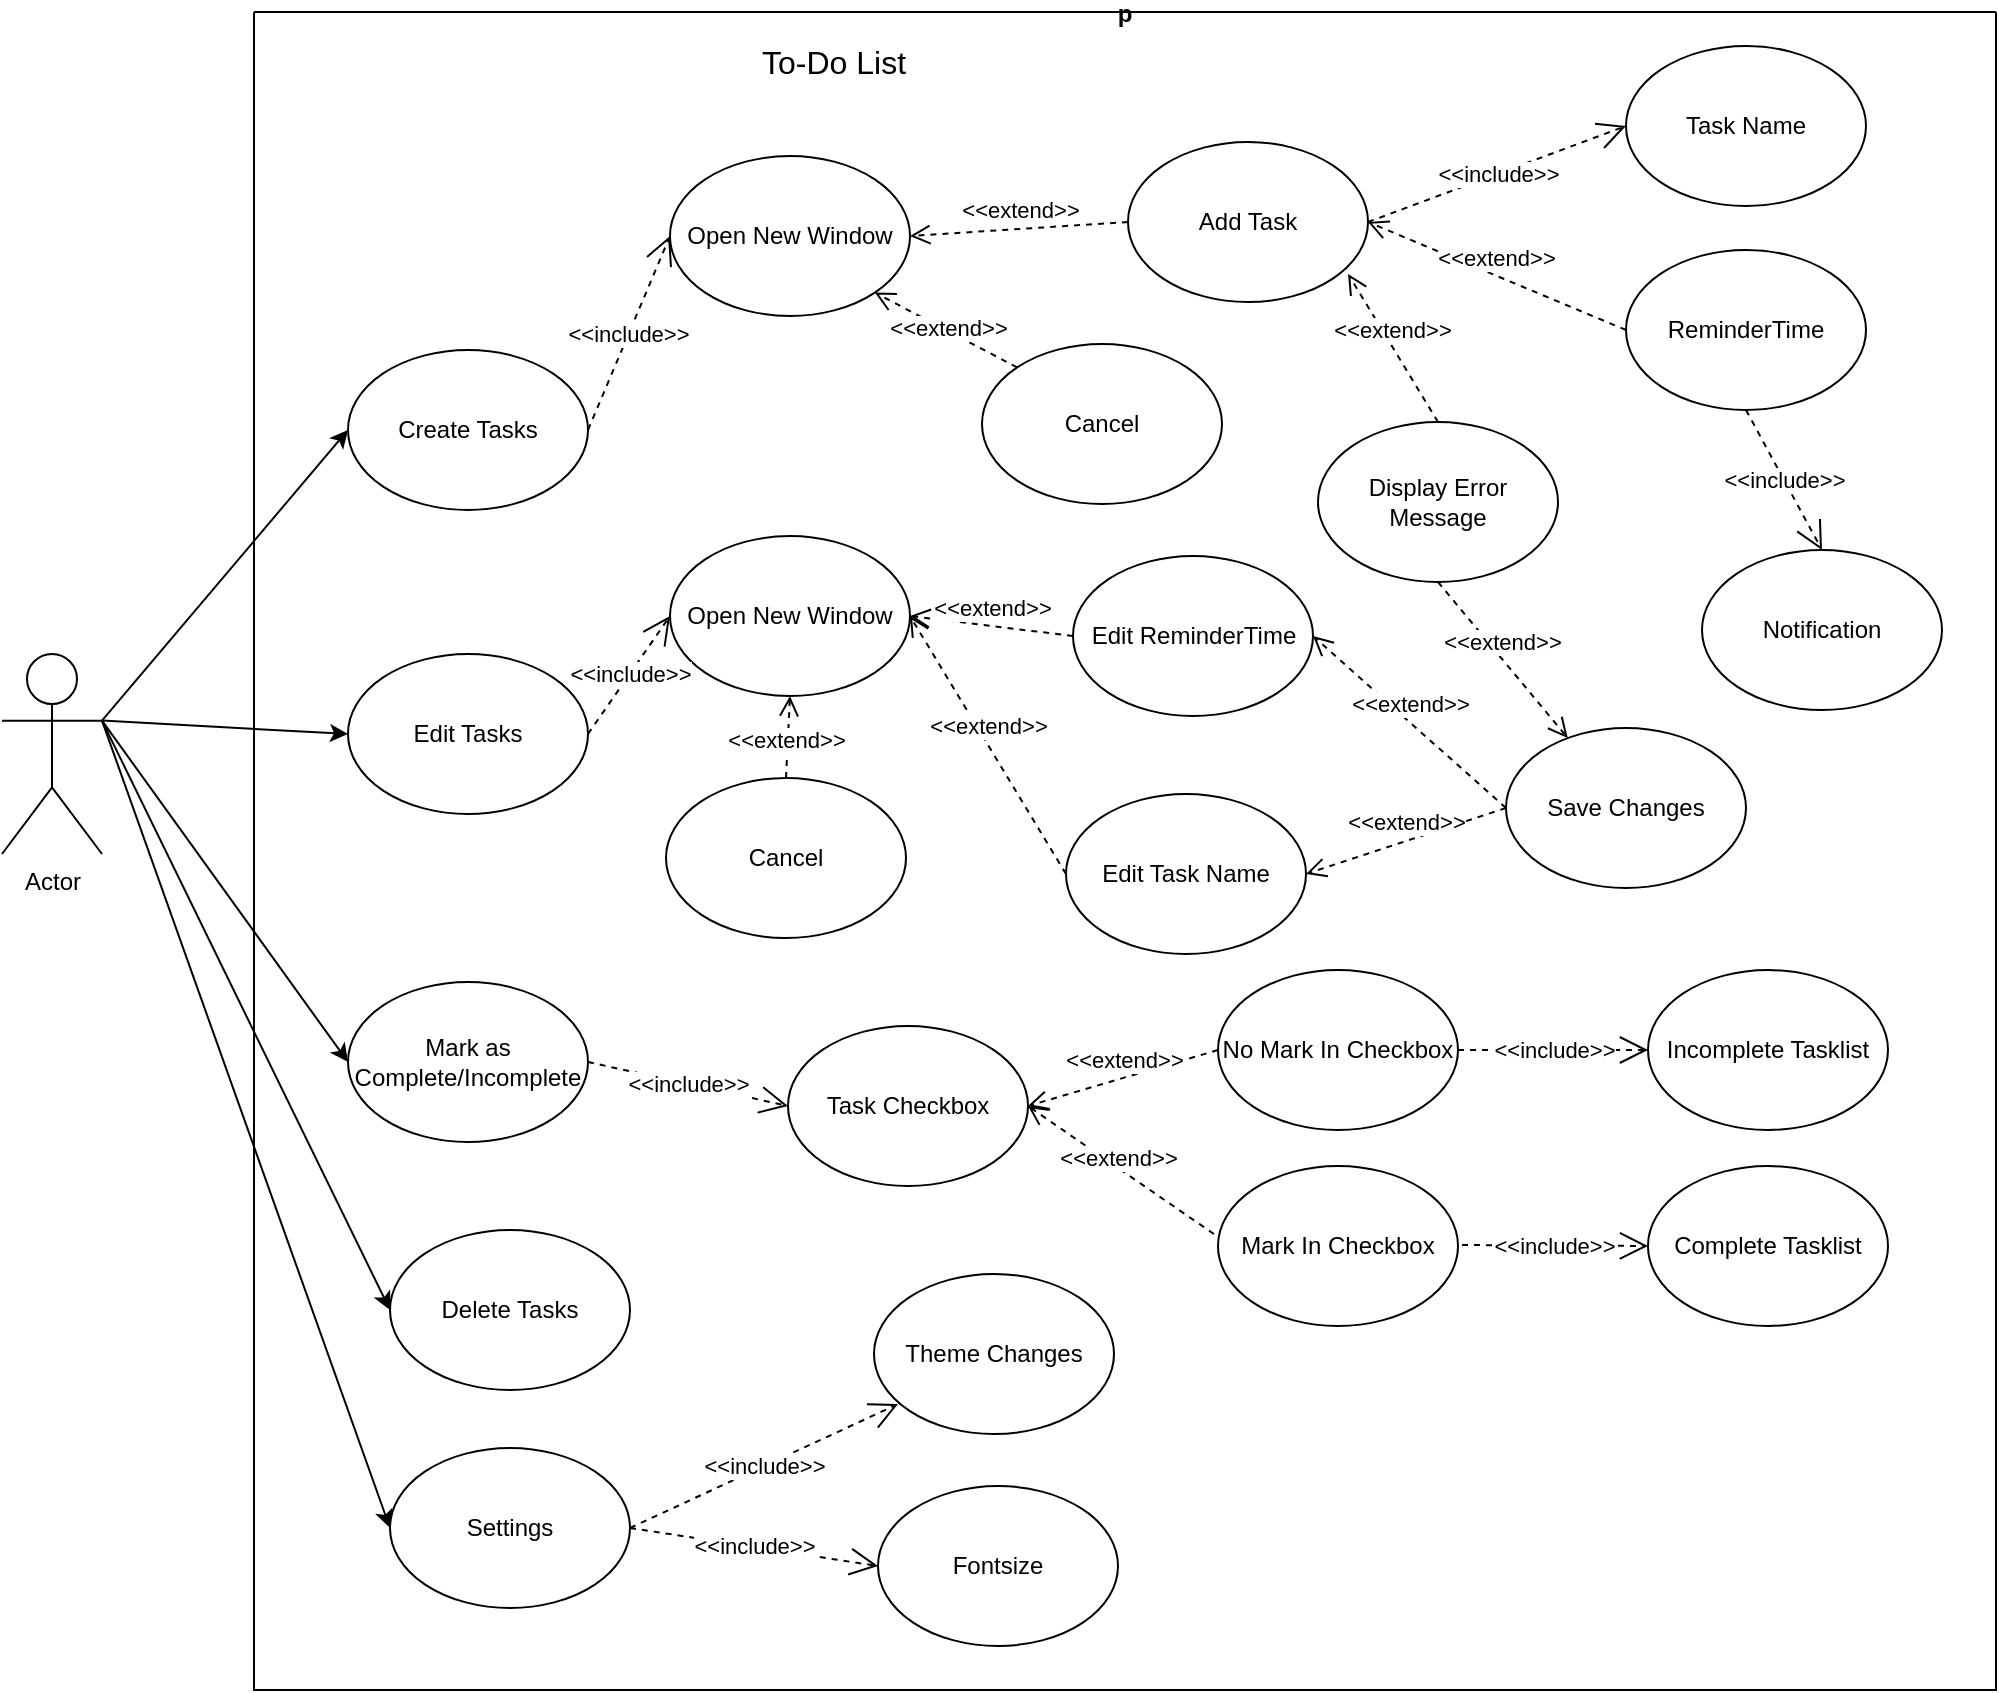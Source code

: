 <mxfile version="26.1.1">
  <diagram name="Sivu-1" id="iHHKouJceG0UiuAxufxZ">
    <mxGraphModel dx="2074" dy="1132" grid="0" gridSize="9" guides="1" tooltips="1" connect="1" arrows="1" fold="1" page="1" pageScale="1" pageWidth="1654" pageHeight="1169" math="0" shadow="0">
      <root>
        <mxCell id="0" />
        <mxCell id="1" parent="0" />
        <mxCell id="2YaicK8iOlo2KjXPD142-1" value="Actor" style="shape=umlActor;verticalLabelPosition=bottom;verticalAlign=top;html=1;outlineConnect=0;" vertex="1" parent="1">
          <mxGeometry x="41" y="468" width="50" height="100" as="geometry" />
        </mxCell>
        <mxCell id="2YaicK8iOlo2KjXPD142-2" value="p" style="swimlane;startSize=0;" vertex="1" parent="1">
          <mxGeometry x="167" y="147" width="871" height="839" as="geometry">
            <mxRectangle x="180" y="260" width="50" height="40" as="alternateBounds" />
          </mxGeometry>
        </mxCell>
        <mxCell id="2YaicK8iOlo2KjXPD142-3" value="&lt;font size=&quot;3&quot;&gt;To-Do List&lt;/font&gt;" style="text;html=1;align=center;verticalAlign=middle;whiteSpace=wrap;rounded=0;" vertex="1" parent="2YaicK8iOlo2KjXPD142-2">
          <mxGeometry x="245" y="10" width="90" height="30" as="geometry" />
        </mxCell>
        <mxCell id="2YaicK8iOlo2KjXPD142-4" value="Create Tasks" style="ellipse;whiteSpace=wrap;html=1;" vertex="1" parent="2YaicK8iOlo2KjXPD142-2">
          <mxGeometry x="47" y="169" width="120" height="80" as="geometry" />
        </mxCell>
        <mxCell id="2YaicK8iOlo2KjXPD142-6" value="Settings" style="ellipse;whiteSpace=wrap;html=1;" vertex="1" parent="2YaicK8iOlo2KjXPD142-2">
          <mxGeometry x="68" y="718" width="120" height="80" as="geometry" />
        </mxCell>
        <mxCell id="2YaicK8iOlo2KjXPD142-8" value="Edit Tasks" style="ellipse;whiteSpace=wrap;html=1;" vertex="1" parent="2YaicK8iOlo2KjXPD142-2">
          <mxGeometry x="47" y="321" width="120" height="80" as="geometry" />
        </mxCell>
        <mxCell id="2YaicK8iOlo2KjXPD142-9" value="Delete Tasks" style="ellipse;whiteSpace=wrap;html=1;" vertex="1" parent="2YaicK8iOlo2KjXPD142-2">
          <mxGeometry x="68" y="609" width="120" height="80" as="geometry" />
        </mxCell>
        <mxCell id="2YaicK8iOlo2KjXPD142-13" value="Open New Window" style="ellipse;whiteSpace=wrap;html=1;" vertex="1" parent="2YaicK8iOlo2KjXPD142-2">
          <mxGeometry x="208" y="72" width="120" height="80" as="geometry" />
        </mxCell>
        <mxCell id="2YaicK8iOlo2KjXPD142-15" value="&amp;lt;&amp;lt;include&amp;gt;&amp;gt;" style="endArrow=open;endSize=12;dashed=1;html=1;rounded=0;exitX=1;exitY=0.5;exitDx=0;exitDy=0;entryX=0;entryY=0.5;entryDx=0;entryDy=0;" edge="1" parent="2YaicK8iOlo2KjXPD142-2" source="2YaicK8iOlo2KjXPD142-4" target="2YaicK8iOlo2KjXPD142-13">
          <mxGeometry width="160" relative="1" as="geometry">
            <mxPoint x="206" y="270" as="sourcePoint" />
            <mxPoint x="366" y="270" as="targetPoint" />
            <mxPoint as="offset" />
          </mxGeometry>
        </mxCell>
        <mxCell id="2YaicK8iOlo2KjXPD142-19" value="ReminderTime" style="ellipse;whiteSpace=wrap;html=1;" vertex="1" parent="2YaicK8iOlo2KjXPD142-2">
          <mxGeometry x="686" y="119" width="120" height="80" as="geometry" />
        </mxCell>
        <mxCell id="2YaicK8iOlo2KjXPD142-20" value="&amp;lt;&amp;lt;extend&amp;gt;&amp;gt;" style="html=1;verticalAlign=bottom;endArrow=open;dashed=1;endSize=8;curved=0;rounded=0;exitX=0;exitY=0.5;exitDx=0;exitDy=0;entryX=1;entryY=0.5;entryDx=0;entryDy=0;" edge="1" parent="2YaicK8iOlo2KjXPD142-2" source="2YaicK8iOlo2KjXPD142-19" target="2YaicK8iOlo2KjXPD142-33">
          <mxGeometry relative="1" as="geometry">
            <mxPoint x="326" y="320" as="sourcePoint" />
            <mxPoint x="246" y="320" as="targetPoint" />
            <mxPoint as="offset" />
          </mxGeometry>
        </mxCell>
        <mxCell id="2YaicK8iOlo2KjXPD142-21" value="Task Name" style="ellipse;whiteSpace=wrap;html=1;" vertex="1" parent="2YaicK8iOlo2KjXPD142-2">
          <mxGeometry x="686" y="17" width="120" height="80" as="geometry" />
        </mxCell>
        <mxCell id="2YaicK8iOlo2KjXPD142-22" value="&amp;lt;&amp;lt;include&amp;gt;&amp;gt;" style="endArrow=open;endSize=12;dashed=1;html=1;rounded=0;entryX=0;entryY=0.5;entryDx=0;entryDy=0;exitX=1;exitY=0.5;exitDx=0;exitDy=0;" edge="1" parent="2YaicK8iOlo2KjXPD142-2" source="2YaicK8iOlo2KjXPD142-33" target="2YaicK8iOlo2KjXPD142-21">
          <mxGeometry width="160" relative="1" as="geometry">
            <mxPoint x="206" y="320" as="sourcePoint" />
            <mxPoint x="366" y="320" as="targetPoint" />
          </mxGeometry>
        </mxCell>
        <mxCell id="2YaicK8iOlo2KjXPD142-23" value="Open New Window" style="ellipse;whiteSpace=wrap;html=1;" vertex="1" parent="2YaicK8iOlo2KjXPD142-2">
          <mxGeometry x="208" y="262" width="120" height="80" as="geometry" />
        </mxCell>
        <mxCell id="2YaicK8iOlo2KjXPD142-24" value="&amp;lt;&amp;lt;include&amp;gt;&amp;gt;" style="endArrow=open;endSize=12;dashed=1;html=1;rounded=0;exitX=1;exitY=0.5;exitDx=0;exitDy=0;entryX=0;entryY=0.5;entryDx=0;entryDy=0;" edge="1" parent="2YaicK8iOlo2KjXPD142-2" source="2YaicK8iOlo2KjXPD142-8" target="2YaicK8iOlo2KjXPD142-23">
          <mxGeometry width="160" relative="1" as="geometry">
            <mxPoint x="206" y="320" as="sourcePoint" />
            <mxPoint x="366" y="320" as="targetPoint" />
          </mxGeometry>
        </mxCell>
        <mxCell id="2YaicK8iOlo2KjXPD142-25" value="Edit ReminderTime" style="ellipse;whiteSpace=wrap;html=1;" vertex="1" parent="2YaicK8iOlo2KjXPD142-2">
          <mxGeometry x="409.5" y="272" width="120" height="80" as="geometry" />
        </mxCell>
        <mxCell id="2YaicK8iOlo2KjXPD142-26" value="Edit Task Name" style="ellipse;whiteSpace=wrap;html=1;" vertex="1" parent="2YaicK8iOlo2KjXPD142-2">
          <mxGeometry x="406" y="391" width="120" height="80" as="geometry" />
        </mxCell>
        <mxCell id="2YaicK8iOlo2KjXPD142-29" value="&amp;lt;&amp;lt;extend&amp;gt;&amp;gt;" style="html=1;verticalAlign=bottom;endArrow=open;dashed=1;endSize=8;curved=0;rounded=0;entryX=1;entryY=0.5;entryDx=0;entryDy=0;exitX=0;exitY=0.5;exitDx=0;exitDy=0;" edge="1" parent="2YaicK8iOlo2KjXPD142-2" source="2YaicK8iOlo2KjXPD142-26" target="2YaicK8iOlo2KjXPD142-23">
          <mxGeometry relative="1" as="geometry">
            <mxPoint x="325" y="360" as="sourcePoint" />
            <mxPoint x="245" y="360" as="targetPoint" />
          </mxGeometry>
        </mxCell>
        <mxCell id="2YaicK8iOlo2KjXPD142-27" value="&amp;lt;&amp;lt;extend&amp;gt;&amp;gt;" style="html=1;verticalAlign=bottom;endArrow=open;dashed=1;endSize=8;curved=0;rounded=0;entryX=1;entryY=0.5;entryDx=0;entryDy=0;exitX=0;exitY=0.5;exitDx=0;exitDy=0;" edge="1" parent="2YaicK8iOlo2KjXPD142-2" source="2YaicK8iOlo2KjXPD142-25" target="2YaicK8iOlo2KjXPD142-23">
          <mxGeometry relative="1" as="geometry">
            <mxPoint x="326" y="320" as="sourcePoint" />
            <mxPoint x="246" y="320" as="targetPoint" />
          </mxGeometry>
        </mxCell>
        <mxCell id="2YaicK8iOlo2KjXPD142-30" value="Display Error Message" style="ellipse;whiteSpace=wrap;html=1;" vertex="1" parent="2YaicK8iOlo2KjXPD142-2">
          <mxGeometry x="532" y="205" width="120" height="80" as="geometry" />
        </mxCell>
        <mxCell id="2YaicK8iOlo2KjXPD142-32" value="&amp;lt;&amp;lt;extend&amp;gt;&amp;gt;" style="html=1;verticalAlign=bottom;endArrow=open;dashed=1;endSize=8;curved=0;rounded=0;exitX=0.5;exitY=0;exitDx=0;exitDy=0;entryX=0.917;entryY=0.825;entryDx=0;entryDy=0;entryPerimeter=0;" edge="1" parent="2YaicK8iOlo2KjXPD142-2" source="2YaicK8iOlo2KjXPD142-30" target="2YaicK8iOlo2KjXPD142-33">
          <mxGeometry relative="1" as="geometry">
            <mxPoint x="325" y="380" as="sourcePoint" />
            <mxPoint x="731" y="50" as="targetPoint" />
          </mxGeometry>
        </mxCell>
        <mxCell id="2YaicK8iOlo2KjXPD142-33" value="Add Task" style="ellipse;whiteSpace=wrap;html=1;" vertex="1" parent="2YaicK8iOlo2KjXPD142-2">
          <mxGeometry x="437" y="65" width="120" height="80" as="geometry" />
        </mxCell>
        <mxCell id="2YaicK8iOlo2KjXPD142-36" value="Cancel" style="ellipse;whiteSpace=wrap;html=1;" vertex="1" parent="2YaicK8iOlo2KjXPD142-2">
          <mxGeometry x="206" y="383" width="120" height="80" as="geometry" />
        </mxCell>
        <mxCell id="2YaicK8iOlo2KjXPD142-37" value="&amp;lt;&amp;lt;extend&amp;gt;&amp;gt;" style="html=1;verticalAlign=bottom;endArrow=open;dashed=1;endSize=8;curved=0;rounded=0;entryX=0.5;entryY=1;entryDx=0;entryDy=0;exitX=0.5;exitY=0;exitDx=0;exitDy=0;" edge="1" parent="2YaicK8iOlo2KjXPD142-2" source="2YaicK8iOlo2KjXPD142-36" target="2YaicK8iOlo2KjXPD142-23">
          <mxGeometry x="-0.518" relative="1" as="geometry">
            <mxPoint x="525" y="441" as="sourcePoint" />
            <mxPoint x="445" y="441" as="targetPoint" />
            <mxPoint as="offset" />
          </mxGeometry>
        </mxCell>
        <mxCell id="2YaicK8iOlo2KjXPD142-38" value="Save Changes" style="ellipse;whiteSpace=wrap;html=1;" vertex="1" parent="2YaicK8iOlo2KjXPD142-2">
          <mxGeometry x="626" y="358" width="120" height="80" as="geometry" />
        </mxCell>
        <mxCell id="2YaicK8iOlo2KjXPD142-43" value="Cancel" style="ellipse;whiteSpace=wrap;html=1;" vertex="1" parent="2YaicK8iOlo2KjXPD142-2">
          <mxGeometry x="364" y="166" width="120" height="80" as="geometry" />
        </mxCell>
        <mxCell id="2YaicK8iOlo2KjXPD142-45" value="&amp;lt;&amp;lt;extend&amp;gt;&amp;gt;" style="html=1;verticalAlign=bottom;endArrow=open;dashed=1;endSize=8;curved=0;rounded=0;entryX=1;entryY=1;entryDx=0;entryDy=0;exitX=0;exitY=0;exitDx=0;exitDy=0;" edge="1" parent="2YaicK8iOlo2KjXPD142-2" source="2YaicK8iOlo2KjXPD142-43" target="2YaicK8iOlo2KjXPD142-13">
          <mxGeometry x="-0.113" y="7" relative="1" as="geometry">
            <mxPoint x="516" y="500" as="sourcePoint" />
            <mxPoint x="436" y="500" as="targetPoint" />
            <mxPoint as="offset" />
          </mxGeometry>
        </mxCell>
        <mxCell id="2YaicK8iOlo2KjXPD142-46" value="&amp;lt;&amp;lt;extend&amp;gt;&amp;gt;" style="html=1;verticalAlign=bottom;endArrow=open;dashed=1;endSize=8;curved=0;rounded=0;entryX=1;entryY=0.5;entryDx=0;entryDy=0;exitX=0;exitY=0.5;exitDx=0;exitDy=0;" edge="1" parent="2YaicK8iOlo2KjXPD142-2" source="2YaicK8iOlo2KjXPD142-33" target="2YaicK8iOlo2KjXPD142-13">
          <mxGeometry relative="1" as="geometry">
            <mxPoint x="518" y="440" as="sourcePoint" />
            <mxPoint x="438" y="440" as="targetPoint" />
          </mxGeometry>
        </mxCell>
        <mxCell id="2YaicK8iOlo2KjXPD142-47" value="&amp;lt;&amp;lt;extend&amp;gt;&amp;gt;" style="html=1;verticalAlign=bottom;endArrow=open;dashed=1;endSize=8;curved=0;rounded=0;entryX=1;entryY=0.5;entryDx=0;entryDy=0;exitX=0;exitY=0.5;exitDx=0;exitDy=0;" edge="1" parent="2YaicK8iOlo2KjXPD142-2" source="2YaicK8iOlo2KjXPD142-38" target="2YaicK8iOlo2KjXPD142-25">
          <mxGeometry relative="1" as="geometry">
            <mxPoint x="518" y="440" as="sourcePoint" />
            <mxPoint x="438" y="440" as="targetPoint" />
          </mxGeometry>
        </mxCell>
        <mxCell id="2YaicK8iOlo2KjXPD142-49" value="&amp;lt;&amp;lt;extend&amp;gt;&amp;gt;" style="html=1;verticalAlign=bottom;endArrow=open;dashed=1;endSize=8;curved=0;rounded=0;entryX=1;entryY=0.5;entryDx=0;entryDy=0;exitX=0;exitY=0.5;exitDx=0;exitDy=0;" edge="1" parent="2YaicK8iOlo2KjXPD142-2" source="2YaicK8iOlo2KjXPD142-38" target="2YaicK8iOlo2KjXPD142-26">
          <mxGeometry relative="1" as="geometry">
            <mxPoint x="518" y="440" as="sourcePoint" />
            <mxPoint x="438" y="440" as="targetPoint" />
          </mxGeometry>
        </mxCell>
        <mxCell id="2YaicK8iOlo2KjXPD142-51" value="&amp;lt;&amp;lt;extend&amp;gt;&amp;gt;" style="html=1;verticalAlign=bottom;endArrow=open;dashed=1;endSize=8;curved=0;rounded=0;exitX=0.5;exitY=1;exitDx=0;exitDy=0;" edge="1" parent="2YaicK8iOlo2KjXPD142-2" source="2YaicK8iOlo2KjXPD142-30" target="2YaicK8iOlo2KjXPD142-38">
          <mxGeometry relative="1" as="geometry">
            <mxPoint x="518" y="440" as="sourcePoint" />
            <mxPoint x="438" y="440" as="targetPoint" />
          </mxGeometry>
        </mxCell>
        <mxCell id="2YaicK8iOlo2KjXPD142-54" value="Mark as Complete/Incomplete" style="ellipse;whiteSpace=wrap;html=1;" vertex="1" parent="2YaicK8iOlo2KjXPD142-2">
          <mxGeometry x="47" y="485" width="120" height="80" as="geometry" />
        </mxCell>
        <mxCell id="2YaicK8iOlo2KjXPD142-56" value="Task Checkbox" style="ellipse;whiteSpace=wrap;html=1;" vertex="1" parent="2YaicK8iOlo2KjXPD142-2">
          <mxGeometry x="267" y="507" width="120" height="80" as="geometry" />
        </mxCell>
        <mxCell id="2YaicK8iOlo2KjXPD142-57" value="No Mark In Checkbox" style="ellipse;whiteSpace=wrap;html=1;" vertex="1" parent="2YaicK8iOlo2KjXPD142-2">
          <mxGeometry x="482" y="479" width="120" height="80" as="geometry" />
        </mxCell>
        <mxCell id="2YaicK8iOlo2KjXPD142-60" value="Mark In Checkbox" style="ellipse;whiteSpace=wrap;html=1;" vertex="1" parent="2YaicK8iOlo2KjXPD142-2">
          <mxGeometry x="482" y="577" width="120" height="80" as="geometry" />
        </mxCell>
        <mxCell id="2YaicK8iOlo2KjXPD142-61" value="&amp;lt;&amp;lt;include&amp;gt;&amp;gt;" style="endArrow=open;endSize=12;dashed=1;html=1;rounded=0;exitX=1;exitY=0.5;exitDx=0;exitDy=0;entryX=0;entryY=0.5;entryDx=0;entryDy=0;" edge="1" parent="2YaicK8iOlo2KjXPD142-2" source="2YaicK8iOlo2KjXPD142-54" target="2YaicK8iOlo2KjXPD142-56">
          <mxGeometry width="160" relative="1" as="geometry">
            <mxPoint x="407" y="430" as="sourcePoint" />
            <mxPoint x="567" y="430" as="targetPoint" />
          </mxGeometry>
        </mxCell>
        <mxCell id="2YaicK8iOlo2KjXPD142-62" value="&amp;lt;&amp;lt;extend&amp;gt;&amp;gt;" style="html=1;verticalAlign=bottom;endArrow=open;dashed=1;endSize=8;curved=0;rounded=0;entryX=1;entryY=0.5;entryDx=0;entryDy=0;exitX=0;exitY=0.5;exitDx=0;exitDy=0;" edge="1" parent="2YaicK8iOlo2KjXPD142-2" source="2YaicK8iOlo2KjXPD142-57" target="2YaicK8iOlo2KjXPD142-56">
          <mxGeometry relative="1" as="geometry">
            <mxPoint x="527" y="430" as="sourcePoint" />
            <mxPoint x="447" y="430" as="targetPoint" />
          </mxGeometry>
        </mxCell>
        <mxCell id="2YaicK8iOlo2KjXPD142-63" value="&amp;lt;&amp;lt;extend&amp;gt;&amp;gt;" style="html=1;verticalAlign=bottom;endArrow=open;dashed=1;endSize=8;curved=0;rounded=0;entryX=1;entryY=0.5;entryDx=0;entryDy=0;exitX=-0.017;exitY=0.425;exitDx=0;exitDy=0;exitPerimeter=0;" edge="1" parent="2YaicK8iOlo2KjXPD142-2" source="2YaicK8iOlo2KjXPD142-60" target="2YaicK8iOlo2KjXPD142-56">
          <mxGeometry x="-0.028" y="3" relative="1" as="geometry">
            <mxPoint x="527" y="430" as="sourcePoint" />
            <mxPoint x="447" y="430" as="targetPoint" />
            <mxPoint x="-1" as="offset" />
          </mxGeometry>
        </mxCell>
        <mxCell id="2YaicK8iOlo2KjXPD142-64" value="&amp;lt;&amp;lt;include&amp;gt;&amp;gt;" style="endArrow=open;endSize=12;dashed=1;html=1;rounded=0;exitX=1;exitY=0.5;exitDx=0;exitDy=0;entryX=0;entryY=0.5;entryDx=0;entryDy=0;" edge="1" parent="2YaicK8iOlo2KjXPD142-2" source="2YaicK8iOlo2KjXPD142-57" target="2YaicK8iOlo2KjXPD142-66">
          <mxGeometry width="160" relative="1" as="geometry">
            <mxPoint x="602" y="518.5" as="sourcePoint" />
            <mxPoint x="762" y="518.5" as="targetPoint" />
          </mxGeometry>
        </mxCell>
        <mxCell id="2YaicK8iOlo2KjXPD142-65" value="&amp;lt;&amp;lt;include&amp;gt;&amp;gt;" style="endArrow=open;endSize=12;dashed=1;html=1;rounded=0;entryX=0;entryY=0.5;entryDx=0;entryDy=0;" edge="1" parent="2YaicK8iOlo2KjXPD142-2" target="2YaicK8iOlo2KjXPD142-67">
          <mxGeometry width="160" relative="1" as="geometry">
            <mxPoint x="604" y="616.5" as="sourcePoint" />
            <mxPoint x="704" y="617" as="targetPoint" />
          </mxGeometry>
        </mxCell>
        <mxCell id="2YaicK8iOlo2KjXPD142-66" value="Incomplete Tasklist" style="ellipse;whiteSpace=wrap;html=1;" vertex="1" parent="2YaicK8iOlo2KjXPD142-2">
          <mxGeometry x="697" y="479" width="120" height="80" as="geometry" />
        </mxCell>
        <mxCell id="2YaicK8iOlo2KjXPD142-67" value="Complete Tasklist" style="ellipse;whiteSpace=wrap;html=1;" vertex="1" parent="2YaicK8iOlo2KjXPD142-2">
          <mxGeometry x="697" y="577" width="120" height="80" as="geometry" />
        </mxCell>
        <mxCell id="2YaicK8iOlo2KjXPD142-68" value="Notification" style="ellipse;whiteSpace=wrap;html=1;" vertex="1" parent="2YaicK8iOlo2KjXPD142-2">
          <mxGeometry x="724" y="269" width="120" height="80" as="geometry" />
        </mxCell>
        <mxCell id="2YaicK8iOlo2KjXPD142-69" value="&amp;lt;&amp;lt;include&amp;gt;&amp;gt;" style="endArrow=open;endSize=12;dashed=1;html=1;rounded=0;exitX=0.5;exitY=1;exitDx=0;exitDy=0;entryX=0.5;entryY=0;entryDx=0;entryDy=0;" edge="1" parent="2YaicK8iOlo2KjXPD142-2" source="2YaicK8iOlo2KjXPD142-19" target="2YaicK8iOlo2KjXPD142-68">
          <mxGeometry x="0.004" width="160" relative="1" as="geometry">
            <mxPoint x="407" y="430" as="sourcePoint" />
            <mxPoint x="567" y="430" as="targetPoint" />
            <mxPoint as="offset" />
          </mxGeometry>
        </mxCell>
        <mxCell id="2YaicK8iOlo2KjXPD142-70" value="Theme Changes" style="ellipse;whiteSpace=wrap;html=1;" vertex="1" parent="2YaicK8iOlo2KjXPD142-2">
          <mxGeometry x="310" y="631" width="120" height="80" as="geometry" />
        </mxCell>
        <mxCell id="2YaicK8iOlo2KjXPD142-71" value="Fontsize" style="ellipse;whiteSpace=wrap;html=1;" vertex="1" parent="2YaicK8iOlo2KjXPD142-2">
          <mxGeometry x="312" y="737" width="120" height="80" as="geometry" />
        </mxCell>
        <mxCell id="2YaicK8iOlo2KjXPD142-72" value="&amp;lt;&amp;lt;include&amp;gt;&amp;gt;" style="endArrow=open;endSize=12;dashed=1;html=1;rounded=0;exitX=1;exitY=0.5;exitDx=0;exitDy=0;entryX=0.1;entryY=0.813;entryDx=0;entryDy=0;entryPerimeter=0;" edge="1" parent="2YaicK8iOlo2KjXPD142-2" source="2YaicK8iOlo2KjXPD142-6" target="2YaicK8iOlo2KjXPD142-70">
          <mxGeometry width="160" relative="1" as="geometry">
            <mxPoint x="407" y="430" as="sourcePoint" />
            <mxPoint x="567" y="430" as="targetPoint" />
          </mxGeometry>
        </mxCell>
        <mxCell id="2YaicK8iOlo2KjXPD142-73" value="&amp;lt;&amp;lt;include&amp;gt;&amp;gt;" style="endArrow=open;endSize=12;dashed=1;html=1;rounded=0;exitX=1;exitY=0.5;exitDx=0;exitDy=0;entryX=0;entryY=0.5;entryDx=0;entryDy=0;" edge="1" parent="2YaicK8iOlo2KjXPD142-2" source="2YaicK8iOlo2KjXPD142-6" target="2YaicK8iOlo2KjXPD142-71">
          <mxGeometry width="160" relative="1" as="geometry">
            <mxPoint x="407" y="430" as="sourcePoint" />
            <mxPoint x="567" y="430" as="targetPoint" />
          </mxGeometry>
        </mxCell>
        <mxCell id="2YaicK8iOlo2KjXPD142-5" value="" style="endArrow=classic;html=1;rounded=0;entryX=0;entryY=0.5;entryDx=0;entryDy=0;exitX=1;exitY=0.333;exitDx=0;exitDy=0;exitPerimeter=0;" edge="1" parent="1" source="2YaicK8iOlo2KjXPD142-1" target="2YaicK8iOlo2KjXPD142-4">
          <mxGeometry width="50" height="50" relative="1" as="geometry">
            <mxPoint x="140" y="470" as="sourcePoint" />
            <mxPoint x="190" y="420" as="targetPoint" />
          </mxGeometry>
        </mxCell>
        <mxCell id="2YaicK8iOlo2KjXPD142-7" value="" style="endArrow=classic;html=1;rounded=0;exitX=1;exitY=0.333;exitDx=0;exitDy=0;exitPerimeter=0;entryX=0;entryY=0.5;entryDx=0;entryDy=0;" edge="1" parent="1" source="2YaicK8iOlo2KjXPD142-1" target="2YaicK8iOlo2KjXPD142-6">
          <mxGeometry width="50" height="50" relative="1" as="geometry">
            <mxPoint x="160" y="500" as="sourcePoint" />
            <mxPoint x="210" y="450" as="targetPoint" />
          </mxGeometry>
        </mxCell>
        <mxCell id="2YaicK8iOlo2KjXPD142-10" value="" style="endArrow=classic;html=1;rounded=0;entryX=0;entryY=0.5;entryDx=0;entryDy=0;exitX=1;exitY=0.333;exitDx=0;exitDy=0;exitPerimeter=0;" edge="1" parent="1" source="2YaicK8iOlo2KjXPD142-1" target="2YaicK8iOlo2KjXPD142-8">
          <mxGeometry width="50" height="50" relative="1" as="geometry">
            <mxPoint x="100" y="470" as="sourcePoint" />
            <mxPoint x="440" y="550" as="targetPoint" />
          </mxGeometry>
        </mxCell>
        <mxCell id="2YaicK8iOlo2KjXPD142-12" value="" style="endArrow=classic;html=1;rounded=0;entryX=0;entryY=0.5;entryDx=0;entryDy=0;exitX=1;exitY=0.333;exitDx=0;exitDy=0;exitPerimeter=0;" edge="1" parent="1" source="2YaicK8iOlo2KjXPD142-1" target="2YaicK8iOlo2KjXPD142-9">
          <mxGeometry width="50" height="50" relative="1" as="geometry">
            <mxPoint x="100" y="470" as="sourcePoint" />
            <mxPoint x="440" y="550" as="targetPoint" />
          </mxGeometry>
        </mxCell>
        <mxCell id="2YaicK8iOlo2KjXPD142-55" value="" style="endArrow=classic;html=1;rounded=0;exitX=1;exitY=0.333;exitDx=0;exitDy=0;exitPerimeter=0;entryX=0;entryY=0.5;entryDx=0;entryDy=0;" edge="1" parent="1" source="2YaicK8iOlo2KjXPD142-1" target="2YaicK8iOlo2KjXPD142-54">
          <mxGeometry width="50" height="50" relative="1" as="geometry">
            <mxPoint x="629" y="602" as="sourcePoint" />
            <mxPoint x="679" y="552" as="targetPoint" />
          </mxGeometry>
        </mxCell>
      </root>
    </mxGraphModel>
  </diagram>
</mxfile>
